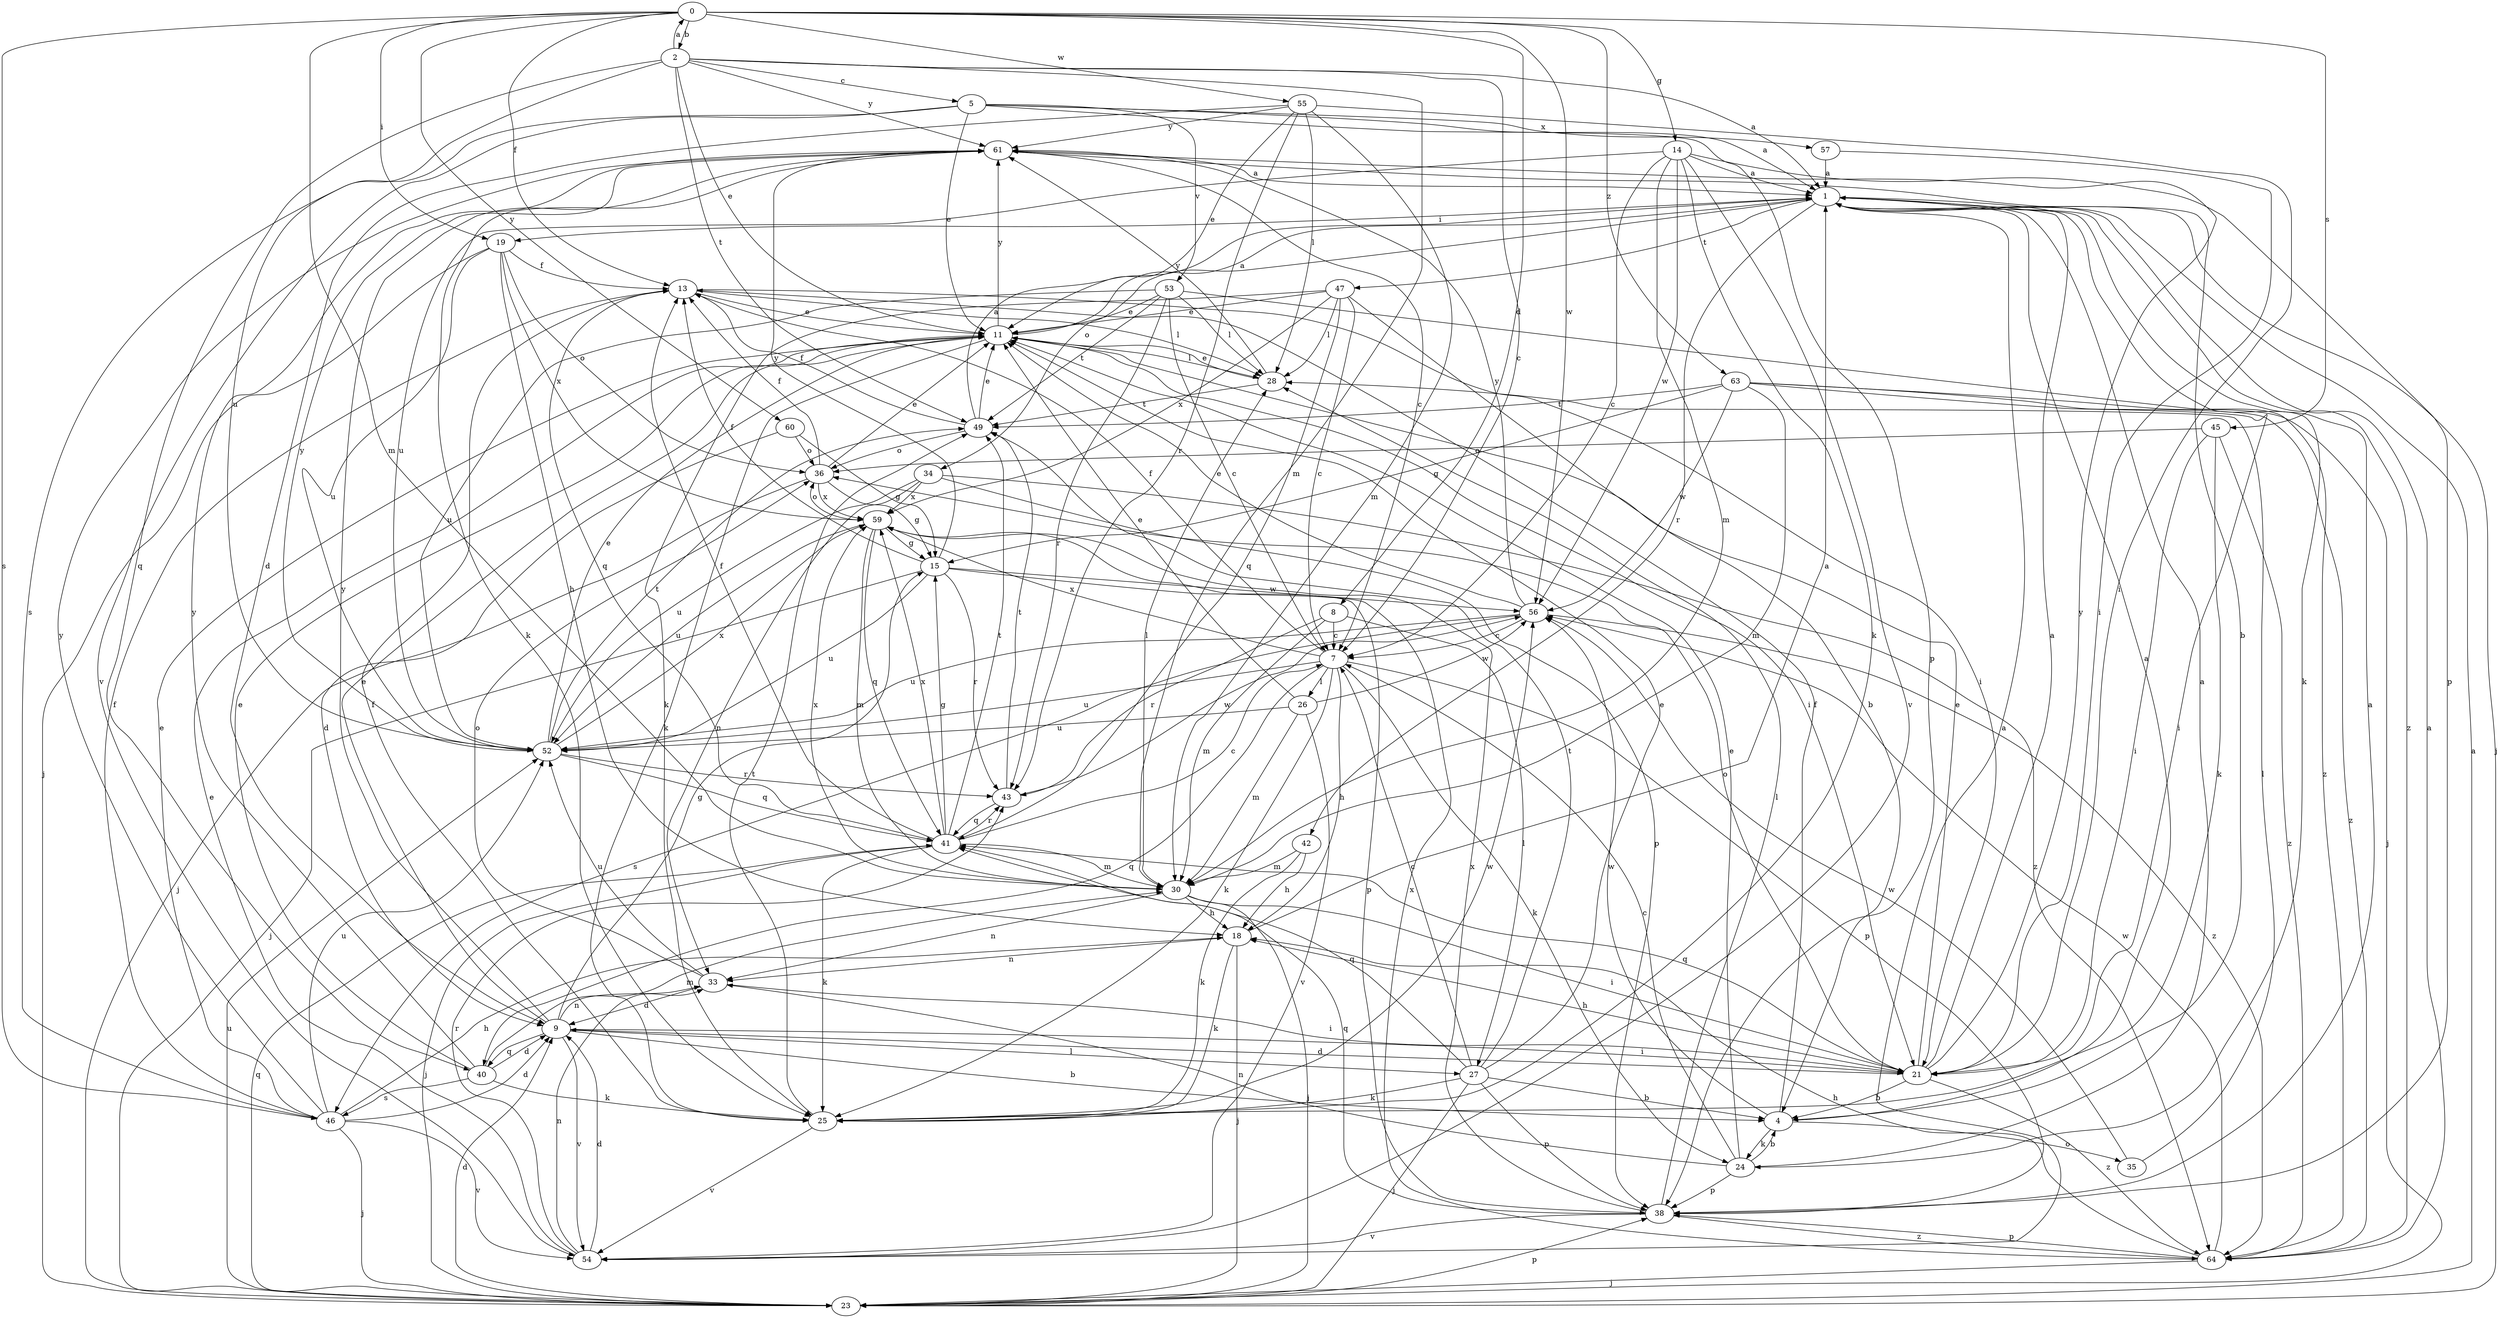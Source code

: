 strict digraph  {
0;
1;
2;
4;
5;
7;
8;
9;
11;
13;
14;
15;
18;
19;
21;
23;
24;
25;
26;
27;
28;
30;
33;
34;
35;
36;
38;
40;
41;
42;
43;
45;
46;
47;
49;
52;
53;
54;
55;
56;
57;
59;
60;
61;
63;
64;
0 -> 2  [label=b];
0 -> 8  [label=d];
0 -> 13  [label=f];
0 -> 14  [label=g];
0 -> 19  [label=i];
0 -> 30  [label=m];
0 -> 45  [label=s];
0 -> 46  [label=s];
0 -> 55  [label=w];
0 -> 56  [label=w];
0 -> 60  [label=y];
0 -> 63  [label=z];
1 -> 19  [label=i];
1 -> 23  [label=j];
1 -> 24  [label=k];
1 -> 34  [label=o];
1 -> 42  [label=r];
1 -> 47  [label=t];
1 -> 64  [label=z];
2 -> 0  [label=a];
2 -> 1  [label=a];
2 -> 5  [label=c];
2 -> 7  [label=c];
2 -> 11  [label=e];
2 -> 30  [label=m];
2 -> 40  [label=q];
2 -> 49  [label=t];
2 -> 52  [label=u];
2 -> 61  [label=y];
4 -> 1  [label=a];
4 -> 13  [label=f];
4 -> 24  [label=k];
4 -> 35  [label=o];
4 -> 56  [label=w];
5 -> 1  [label=a];
5 -> 11  [label=e];
5 -> 38  [label=p];
5 -> 46  [label=s];
5 -> 53  [label=v];
5 -> 54  [label=v];
5 -> 57  [label=x];
7 -> 13  [label=f];
7 -> 18  [label=h];
7 -> 24  [label=k];
7 -> 25  [label=k];
7 -> 26  [label=l];
7 -> 38  [label=p];
7 -> 40  [label=q];
7 -> 52  [label=u];
7 -> 59  [label=x];
8 -> 7  [label=c];
8 -> 27  [label=l];
8 -> 30  [label=m];
8 -> 43  [label=r];
9 -> 4  [label=b];
9 -> 11  [label=e];
9 -> 15  [label=g];
9 -> 21  [label=i];
9 -> 27  [label=l];
9 -> 33  [label=n];
9 -> 40  [label=q];
9 -> 54  [label=v];
9 -> 61  [label=y];
11 -> 1  [label=a];
11 -> 21  [label=i];
11 -> 25  [label=k];
11 -> 28  [label=l];
11 -> 61  [label=y];
13 -> 11  [label=e];
13 -> 21  [label=i];
13 -> 28  [label=l];
13 -> 41  [label=q];
14 -> 1  [label=a];
14 -> 7  [label=c];
14 -> 25  [label=k];
14 -> 30  [label=m];
14 -> 38  [label=p];
14 -> 52  [label=u];
14 -> 54  [label=v];
14 -> 56  [label=w];
15 -> 13  [label=f];
15 -> 23  [label=j];
15 -> 38  [label=p];
15 -> 43  [label=r];
15 -> 52  [label=u];
15 -> 56  [label=w];
15 -> 61  [label=y];
18 -> 1  [label=a];
18 -> 23  [label=j];
18 -> 25  [label=k];
18 -> 33  [label=n];
19 -> 13  [label=f];
19 -> 18  [label=h];
19 -> 23  [label=j];
19 -> 36  [label=o];
19 -> 52  [label=u];
19 -> 59  [label=x];
21 -> 1  [label=a];
21 -> 4  [label=b];
21 -> 9  [label=d];
21 -> 11  [label=e];
21 -> 18  [label=h];
21 -> 36  [label=o];
21 -> 41  [label=q];
21 -> 61  [label=y];
21 -> 64  [label=z];
23 -> 1  [label=a];
23 -> 9  [label=d];
23 -> 38  [label=p];
23 -> 41  [label=q];
23 -> 52  [label=u];
24 -> 1  [label=a];
24 -> 4  [label=b];
24 -> 7  [label=c];
24 -> 11  [label=e];
24 -> 33  [label=n];
24 -> 38  [label=p];
25 -> 13  [label=f];
25 -> 49  [label=t];
25 -> 54  [label=v];
25 -> 56  [label=w];
26 -> 11  [label=e];
26 -> 30  [label=m];
26 -> 52  [label=u];
26 -> 54  [label=v];
26 -> 56  [label=w];
27 -> 4  [label=b];
27 -> 7  [label=c];
27 -> 11  [label=e];
27 -> 23  [label=j];
27 -> 25  [label=k];
27 -> 38  [label=p];
27 -> 41  [label=q];
27 -> 49  [label=t];
28 -> 11  [label=e];
28 -> 49  [label=t];
28 -> 61  [label=y];
30 -> 18  [label=h];
30 -> 21  [label=i];
30 -> 23  [label=j];
30 -> 28  [label=l];
30 -> 33  [label=n];
30 -> 59  [label=x];
33 -> 9  [label=d];
33 -> 21  [label=i];
33 -> 36  [label=o];
33 -> 52  [label=u];
34 -> 33  [label=n];
34 -> 38  [label=p];
34 -> 52  [label=u];
34 -> 59  [label=x];
34 -> 64  [label=z];
35 -> 28  [label=l];
35 -> 56  [label=w];
36 -> 11  [label=e];
36 -> 13  [label=f];
36 -> 15  [label=g];
36 -> 23  [label=j];
36 -> 59  [label=x];
38 -> 1  [label=a];
38 -> 28  [label=l];
38 -> 41  [label=q];
38 -> 54  [label=v];
38 -> 59  [label=x];
38 -> 64  [label=z];
40 -> 9  [label=d];
40 -> 11  [label=e];
40 -> 25  [label=k];
40 -> 30  [label=m];
40 -> 46  [label=s];
40 -> 61  [label=y];
41 -> 7  [label=c];
41 -> 13  [label=f];
41 -> 15  [label=g];
41 -> 23  [label=j];
41 -> 25  [label=k];
41 -> 30  [label=m];
41 -> 43  [label=r];
41 -> 49  [label=t];
41 -> 59  [label=x];
42 -> 18  [label=h];
42 -> 25  [label=k];
42 -> 30  [label=m];
43 -> 41  [label=q];
43 -> 49  [label=t];
43 -> 56  [label=w];
45 -> 21  [label=i];
45 -> 25  [label=k];
45 -> 36  [label=o];
45 -> 64  [label=z];
46 -> 9  [label=d];
46 -> 11  [label=e];
46 -> 13  [label=f];
46 -> 18  [label=h];
46 -> 23  [label=j];
46 -> 52  [label=u];
46 -> 54  [label=v];
46 -> 61  [label=y];
47 -> 4  [label=b];
47 -> 7  [label=c];
47 -> 11  [label=e];
47 -> 25  [label=k];
47 -> 28  [label=l];
47 -> 41  [label=q];
47 -> 59  [label=x];
49 -> 1  [label=a];
49 -> 11  [label=e];
49 -> 13  [label=f];
49 -> 36  [label=o];
52 -> 11  [label=e];
52 -> 41  [label=q];
52 -> 43  [label=r];
52 -> 49  [label=t];
52 -> 59  [label=x];
52 -> 61  [label=y];
53 -> 7  [label=c];
53 -> 11  [label=e];
53 -> 28  [label=l];
53 -> 43  [label=r];
53 -> 49  [label=t];
53 -> 52  [label=u];
53 -> 64  [label=z];
54 -> 1  [label=a];
54 -> 9  [label=d];
54 -> 11  [label=e];
54 -> 33  [label=n];
54 -> 43  [label=r];
55 -> 9  [label=d];
55 -> 11  [label=e];
55 -> 21  [label=i];
55 -> 28  [label=l];
55 -> 30  [label=m];
55 -> 43  [label=r];
55 -> 61  [label=y];
56 -> 7  [label=c];
56 -> 11  [label=e];
56 -> 46  [label=s];
56 -> 52  [label=u];
56 -> 61  [label=y];
56 -> 64  [label=z];
57 -> 1  [label=a];
57 -> 21  [label=i];
59 -> 15  [label=g];
59 -> 30  [label=m];
59 -> 36  [label=o];
59 -> 41  [label=q];
59 -> 52  [label=u];
60 -> 9  [label=d];
60 -> 15  [label=g];
60 -> 36  [label=o];
61 -> 1  [label=a];
61 -> 4  [label=b];
61 -> 7  [label=c];
61 -> 25  [label=k];
63 -> 15  [label=g];
63 -> 21  [label=i];
63 -> 23  [label=j];
63 -> 30  [label=m];
63 -> 49  [label=t];
63 -> 56  [label=w];
63 -> 64  [label=z];
64 -> 1  [label=a];
64 -> 18  [label=h];
64 -> 23  [label=j];
64 -> 38  [label=p];
64 -> 56  [label=w];
64 -> 59  [label=x];
}
